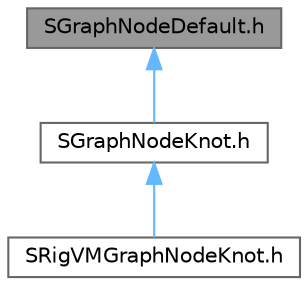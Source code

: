 digraph "SGraphNodeDefault.h"
{
 // INTERACTIVE_SVG=YES
 // LATEX_PDF_SIZE
  bgcolor="transparent";
  edge [fontname=Helvetica,fontsize=10,labelfontname=Helvetica,labelfontsize=10];
  node [fontname=Helvetica,fontsize=10,shape=box,height=0.2,width=0.4];
  Node1 [id="Node000001",label="SGraphNodeDefault.h",height=0.2,width=0.4,color="gray40", fillcolor="grey60", style="filled", fontcolor="black",tooltip=" "];
  Node1 -> Node2 [id="edge1_Node000001_Node000002",dir="back",color="steelblue1",style="solid",tooltip=" "];
  Node2 [id="Node000002",label="SGraphNodeKnot.h",height=0.2,width=0.4,color="grey40", fillcolor="white", style="filled",URL="$da/da5/SGraphNodeKnot_8h.html",tooltip=" "];
  Node2 -> Node3 [id="edge2_Node000002_Node000003",dir="back",color="steelblue1",style="solid",tooltip=" "];
  Node3 [id="Node000003",label="SRigVMGraphNodeKnot.h",height=0.2,width=0.4,color="grey40", fillcolor="white", style="filled",URL="$db/de1/SRigVMGraphNodeKnot_8h.html",tooltip=" "];
}
